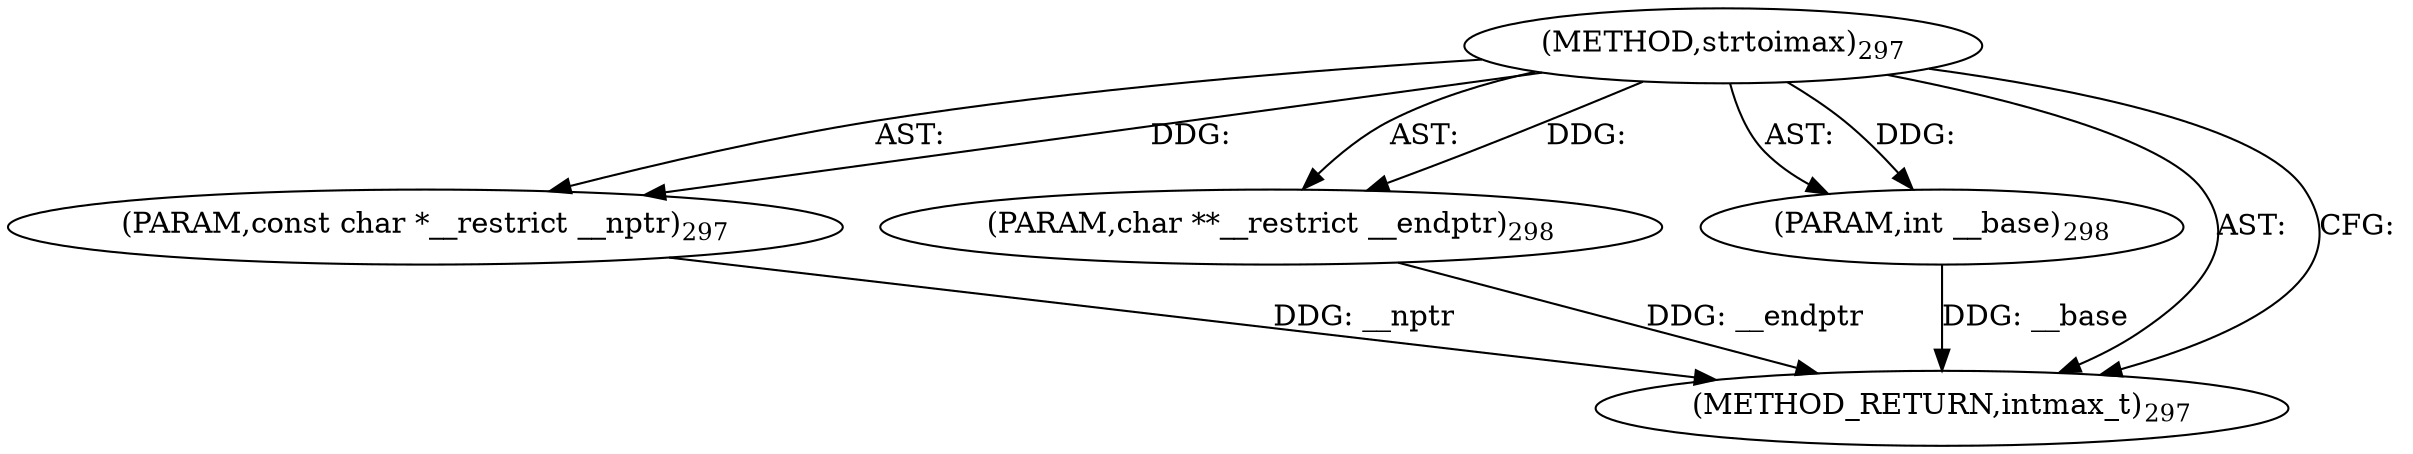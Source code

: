 digraph "strtoimax" {  
"8037" [label = <(METHOD,strtoimax)<SUB>297</SUB>> ]
"8038" [label = <(PARAM,const char *__restrict __nptr)<SUB>297</SUB>> ]
"8039" [label = <(PARAM,char **__restrict __endptr)<SUB>298</SUB>> ]
"8040" [label = <(PARAM,int __base)<SUB>298</SUB>> ]
"8041" [label = <(METHOD_RETURN,intmax_t)<SUB>297</SUB>> ]
  "8037" -> "8038"  [ label = "AST: "] 
  "8037" -> "8039"  [ label = "AST: "] 
  "8037" -> "8040"  [ label = "AST: "] 
  "8037" -> "8041"  [ label = "AST: "] 
  "8037" -> "8041"  [ label = "CFG: "] 
  "8038" -> "8041"  [ label = "DDG: __nptr"] 
  "8039" -> "8041"  [ label = "DDG: __endptr"] 
  "8040" -> "8041"  [ label = "DDG: __base"] 
  "8037" -> "8038"  [ label = "DDG: "] 
  "8037" -> "8039"  [ label = "DDG: "] 
  "8037" -> "8040"  [ label = "DDG: "] 
}
